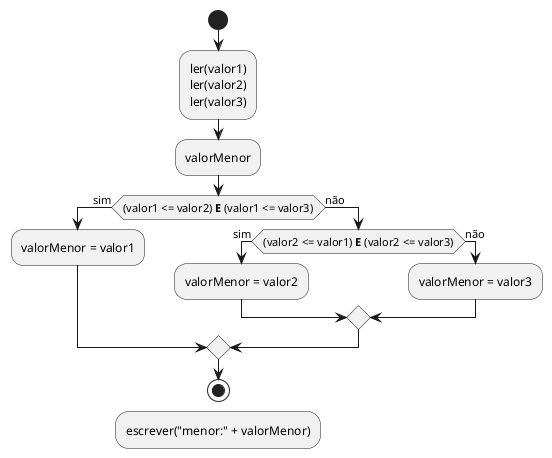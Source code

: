 @startuml _Exemplo_99_MetodoOrdenarTresValores_A
	start
		 :ler(valor1)
		 ler(valor2)
		 ler(valor3);
		 :valorMenor;
		if ((valor1 <= valor2) **E** (valor1 <= valor3)) then (sim)
 			:valorMenor = valor1;
 		else (não)
			if ((valor2 <= valor1) **E** (valor2 <= valor3)) then (sim)
 				:valorMenor = valor2;
 			else (não)
 				:valorMenor = valor3;
 			endif
 		endif
	 stop
	:escrever("menor:" + valorMenor);
@enduml

@startuml _Exemplo_99_MetodoOrdenarTresValores_B
	start
		:ler(valor1)
		ler(valor2)
		ler(valor3);
		:valorMenor
		valorMedio
		valorMaior;
		if ((valor1 <= valor2) **E** (valor1 <= valor3)) then (sim)
			:valorMenor = valor1;
			if (valor2 <= valor3) then (sim)
				:valorMedio = valor2
				valorMaior = valor3;
			else (não)
				:valorMedio = valor3
				valorMaior = valor2;
			endif
 		else (não)
			if ((valor2 <= valor1) **E** (valor2 <= valor3)) then (sim)
 				:valorMenor = valor2;
				if (valor1 <= valor3) then (sim)
					:valorMedio = valor1
					valorMaior = valor3;
				else (não)
					:valorMedio = valor3
					valorMaior = valor1;
				endif
 			else (não)
 				:valorMenor = valor3;
				if (valor1 <= valor2) then (sim)
					:valorMedio = valor1
					valorMaior = valor2;
				else (não)
					:valorMedio = valor2
					valorMaior = valor1;
				endif
 			endif
 		endif
	 stop
	:escrever("menor: "+valorMenor+" - medio: "+valorMedio+" - maior: "+valorMaior);
@enduml
